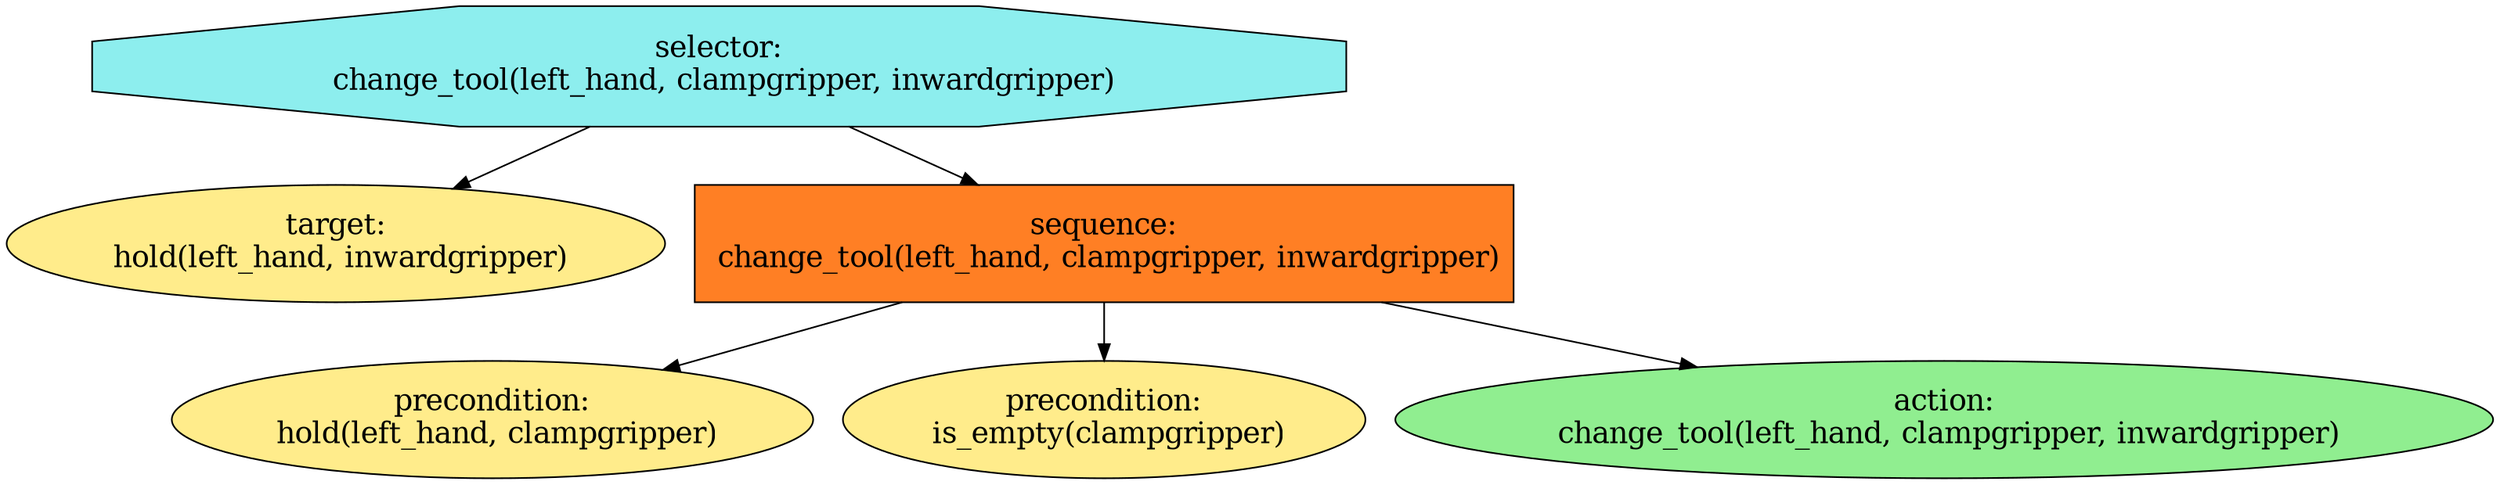 digraph pastafarianism {
ordering=out;
graph [fontname="times-roman"];
node [fontname="times-roman"];
edge [fontname="times-roman"];
"selector:
 change_tool(left_hand, clampgripper, inwardgripper)" [fillcolor=darkslategray2, fontcolor=black, fontsize=18, label="selector:
 change_tool(left_hand, clampgripper, inwardgripper)", shape=octagon, style=filled];
"target:
 hold(left_hand, inwardgripper)" [fillcolor=lightgoldenrod1, fontcolor=black, fontsize=18, height=1.0, label="target:
 hold(left_hand, inwardgripper)", shape=ellipse, style=filled];
"selector:
 change_tool(left_hand, clampgripper, inwardgripper)" -> "target:
 hold(left_hand, inwardgripper)";
"sequence:
 change_tool(left_hand, clampgripper, inwardgripper)" [fillcolor=chocolate1, fontcolor=black, fontsize=18, height=1.0, label="sequence:
 change_tool(left_hand, clampgripper, inwardgripper)", shape=box, style=filled];
"selector:
 change_tool(left_hand, clampgripper, inwardgripper)" -> "sequence:
 change_tool(left_hand, clampgripper, inwardgripper)";
"precondition:
 hold(left_hand, clampgripper)" [fillcolor=lightgoldenrod1, fontcolor=black, fontsize=18, height=1.0, label="precondition:
 hold(left_hand, clampgripper)", shape=ellipse, style=filled];
"sequence:
 change_tool(left_hand, clampgripper, inwardgripper)" -> "precondition:
 hold(left_hand, clampgripper)";
"precondition:
 is_empty(clampgripper)" [fillcolor=lightgoldenrod1, fontcolor=black, fontsize=18, height=1.0, label="precondition:
 is_empty(clampgripper)", shape=ellipse, style=filled];
"sequence:
 change_tool(left_hand, clampgripper, inwardgripper)" -> "precondition:
 is_empty(clampgripper)";
"action:
 change_tool(left_hand, clampgripper, inwardgripper)" [fillcolor=lightgreen, fontcolor=black, fontsize=18, height=1.0, label="action:
 change_tool(left_hand, clampgripper, inwardgripper)", shape=ellipse, style=filled];
"sequence:
 change_tool(left_hand, clampgripper, inwardgripper)" -> "action:
 change_tool(left_hand, clampgripper, inwardgripper)";
}

